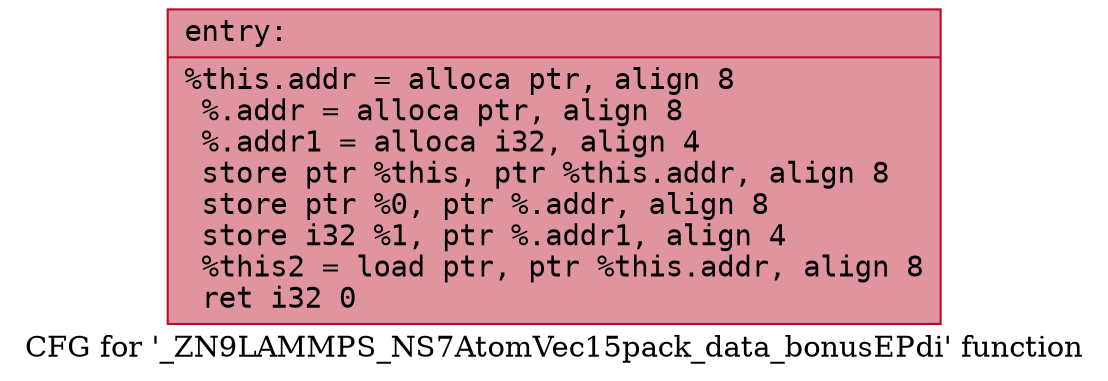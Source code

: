digraph "CFG for '_ZN9LAMMPS_NS7AtomVec15pack_data_bonusEPdi' function" {
	label="CFG for '_ZN9LAMMPS_NS7AtomVec15pack_data_bonusEPdi' function";

	Node0x55b70115c5b0 [shape=record,color="#b70d28ff", style=filled, fillcolor="#b70d2870" fontname="Courier",label="{entry:\l|  %this.addr = alloca ptr, align 8\l  %.addr = alloca ptr, align 8\l  %.addr1 = alloca i32, align 4\l  store ptr %this, ptr %this.addr, align 8\l  store ptr %0, ptr %.addr, align 8\l  store i32 %1, ptr %.addr1, align 4\l  %this2 = load ptr, ptr %this.addr, align 8\l  ret i32 0\l}"];
}
